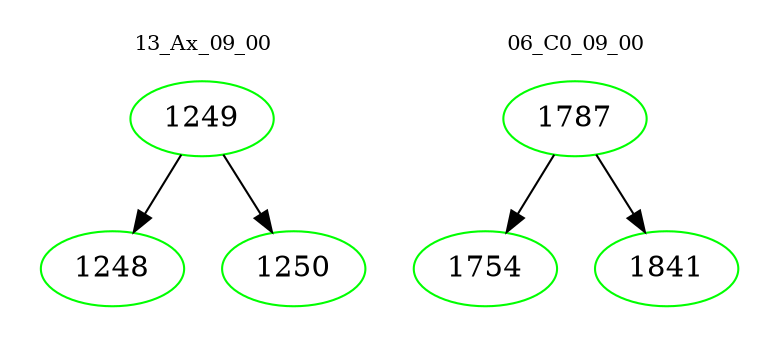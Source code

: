 digraph{
subgraph cluster_0 {
color = white
label = "13_Ax_09_00";
fontsize=10;
T0_1249 [label="1249", color="green"]
T0_1249 -> T0_1248 [color="black"]
T0_1248 [label="1248", color="green"]
T0_1249 -> T0_1250 [color="black"]
T0_1250 [label="1250", color="green"]
}
subgraph cluster_1 {
color = white
label = "06_C0_09_00";
fontsize=10;
T1_1787 [label="1787", color="green"]
T1_1787 -> T1_1754 [color="black"]
T1_1754 [label="1754", color="green"]
T1_1787 -> T1_1841 [color="black"]
T1_1841 [label="1841", color="green"]
}
}
